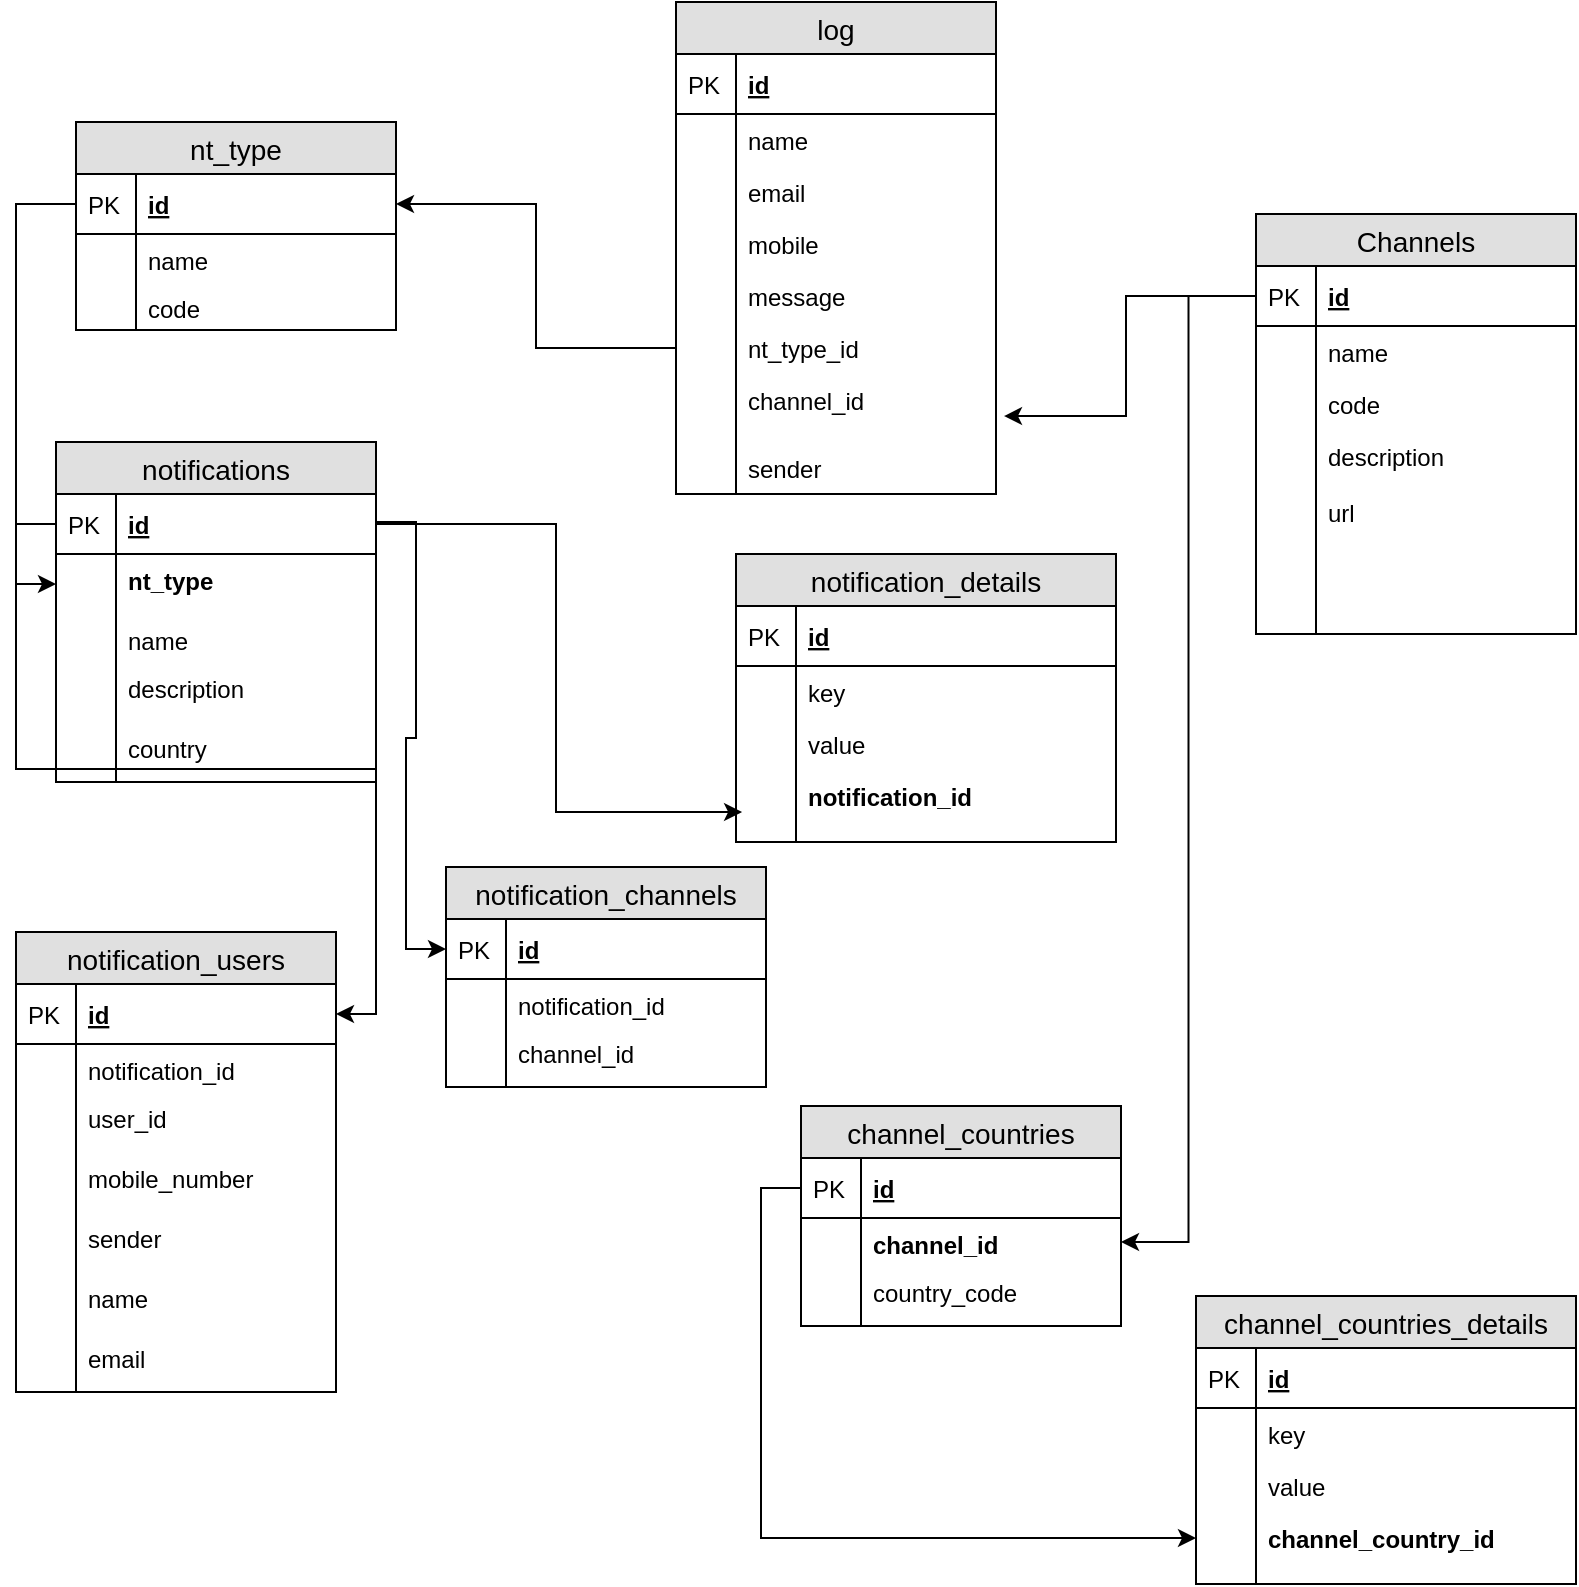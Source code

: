 <mxfile version="10.9.8" type="github"><diagram id="7T4Xld0XOGY6O5Xjj6pN" name="Page-1"><mxGraphModel dx="1689" dy="1051" grid="1" gridSize="10" guides="1" tooltips="1" connect="1" arrows="1" fold="1" page="1" pageScale="1" pageWidth="827" pageHeight="1169" math="0" shadow="0"><root><mxCell id="0"/><mxCell id="1" parent="0"/><mxCell id="tOLiHQ0bK8J-A82lyYsf-1" value="Channels" style="swimlane;fontStyle=0;childLayout=stackLayout;horizontal=1;startSize=26;fillColor=#e0e0e0;horizontalStack=0;resizeParent=1;resizeParentMax=0;resizeLast=0;collapsible=1;marginBottom=0;swimlaneFillColor=#ffffff;align=center;fontSize=14;" parent="1" vertex="1"><mxGeometry x="640" y="126" width="160" height="210" as="geometry"/></mxCell><mxCell id="tOLiHQ0bK8J-A82lyYsf-2" value="id" style="shape=partialRectangle;top=0;left=0;right=0;bottom=1;align=left;verticalAlign=middle;fillColor=none;spacingLeft=34;spacingRight=4;overflow=hidden;rotatable=0;points=[[0,0.5],[1,0.5]];portConstraint=eastwest;dropTarget=0;fontStyle=5;fontSize=12;" parent="tOLiHQ0bK8J-A82lyYsf-1" vertex="1"><mxGeometry y="26" width="160" height="30" as="geometry"/></mxCell><mxCell id="tOLiHQ0bK8J-A82lyYsf-3" value="PK" style="shape=partialRectangle;top=0;left=0;bottom=0;fillColor=none;align=left;verticalAlign=middle;spacingLeft=4;spacingRight=4;overflow=hidden;rotatable=0;points=[];portConstraint=eastwest;part=1;fontSize=12;" parent="tOLiHQ0bK8J-A82lyYsf-2" vertex="1" connectable="0"><mxGeometry width="30" height="30" as="geometry"/></mxCell><mxCell id="tOLiHQ0bK8J-A82lyYsf-4" value="name" style="shape=partialRectangle;top=0;left=0;right=0;bottom=0;align=left;verticalAlign=top;fillColor=none;spacingLeft=34;spacingRight=4;overflow=hidden;rotatable=0;points=[[0,0.5],[1,0.5]];portConstraint=eastwest;dropTarget=0;fontSize=12;" parent="tOLiHQ0bK8J-A82lyYsf-1" vertex="1"><mxGeometry y="56" width="160" height="26" as="geometry"/></mxCell><mxCell id="tOLiHQ0bK8J-A82lyYsf-5" value="" style="shape=partialRectangle;top=0;left=0;bottom=0;fillColor=none;align=left;verticalAlign=top;spacingLeft=4;spacingRight=4;overflow=hidden;rotatable=0;points=[];portConstraint=eastwest;part=1;fontSize=12;" parent="tOLiHQ0bK8J-A82lyYsf-4" vertex="1" connectable="0"><mxGeometry width="30" height="26" as="geometry"/></mxCell><mxCell id="tOLiHQ0bK8J-A82lyYsf-6" value="code" style="shape=partialRectangle;top=0;left=0;right=0;bottom=0;align=left;verticalAlign=top;fillColor=none;spacingLeft=34;spacingRight=4;overflow=hidden;rotatable=0;points=[[0,0.5],[1,0.5]];portConstraint=eastwest;dropTarget=0;fontSize=12;" parent="tOLiHQ0bK8J-A82lyYsf-1" vertex="1"><mxGeometry y="82" width="160" height="26" as="geometry"/></mxCell><mxCell id="tOLiHQ0bK8J-A82lyYsf-7" value="" style="shape=partialRectangle;top=0;left=0;bottom=0;fillColor=none;align=left;verticalAlign=top;spacingLeft=4;spacingRight=4;overflow=hidden;rotatable=0;points=[];portConstraint=eastwest;part=1;fontSize=12;" parent="tOLiHQ0bK8J-A82lyYsf-6" vertex="1" connectable="0"><mxGeometry width="30" height="26" as="geometry"/></mxCell><mxCell id="tOLiHQ0bK8J-A82lyYsf-8" value="description&#10;&#10;url" style="shape=partialRectangle;top=0;left=0;right=0;bottom=0;align=left;verticalAlign=top;fillColor=none;spacingLeft=34;spacingRight=4;overflow=hidden;rotatable=0;points=[[0,0.5],[1,0.5]];portConstraint=eastwest;dropTarget=0;fontSize=12;" parent="tOLiHQ0bK8J-A82lyYsf-1" vertex="1"><mxGeometry y="108" width="160" height="82" as="geometry"/></mxCell><mxCell id="tOLiHQ0bK8J-A82lyYsf-9" value="" style="shape=partialRectangle;top=0;left=0;bottom=0;fillColor=none;align=left;verticalAlign=top;spacingLeft=4;spacingRight=4;overflow=hidden;rotatable=0;points=[];portConstraint=eastwest;part=1;fontSize=12;" parent="tOLiHQ0bK8J-A82lyYsf-8" vertex="1" connectable="0"><mxGeometry width="30" height="82" as="geometry"/></mxCell><mxCell id="tOLiHQ0bK8J-A82lyYsf-10" value="" style="shape=partialRectangle;top=0;left=0;right=0;bottom=0;align=left;verticalAlign=top;fillColor=none;spacingLeft=34;spacingRight=4;overflow=hidden;rotatable=0;points=[[0,0.5],[1,0.5]];portConstraint=eastwest;dropTarget=0;fontSize=12;" parent="tOLiHQ0bK8J-A82lyYsf-1" vertex="1"><mxGeometry y="190" width="160" height="20" as="geometry"/></mxCell><mxCell id="tOLiHQ0bK8J-A82lyYsf-11" value="" style="shape=partialRectangle;top=0;left=0;bottom=0;fillColor=none;align=left;verticalAlign=top;spacingLeft=4;spacingRight=4;overflow=hidden;rotatable=0;points=[];portConstraint=eastwest;part=1;fontSize=12;" parent="tOLiHQ0bK8J-A82lyYsf-10" vertex="1" connectable="0"><mxGeometry width="30" height="20" as="geometry"/></mxCell><mxCell id="tOLiHQ0bK8J-A82lyYsf-13" value="nt_type" style="swimlane;fontStyle=0;childLayout=stackLayout;horizontal=1;startSize=26;fillColor=#e0e0e0;horizontalStack=0;resizeParent=1;resizeParentMax=0;resizeLast=0;collapsible=1;marginBottom=0;swimlaneFillColor=#ffffff;align=center;fontSize=14;" parent="1" vertex="1"><mxGeometry x="50" y="80" width="160" height="104" as="geometry"/></mxCell><mxCell id="tOLiHQ0bK8J-A82lyYsf-14" value="id" style="shape=partialRectangle;top=0;left=0;right=0;bottom=1;align=left;verticalAlign=middle;fillColor=none;spacingLeft=34;spacingRight=4;overflow=hidden;rotatable=0;points=[[0,0.5],[1,0.5]];portConstraint=eastwest;dropTarget=0;fontStyle=5;fontSize=12;" parent="tOLiHQ0bK8J-A82lyYsf-13" vertex="1"><mxGeometry y="26" width="160" height="30" as="geometry"/></mxCell><mxCell id="tOLiHQ0bK8J-A82lyYsf-15" value="PK" style="shape=partialRectangle;top=0;left=0;bottom=0;fillColor=none;align=left;verticalAlign=middle;spacingLeft=4;spacingRight=4;overflow=hidden;rotatable=0;points=[];portConstraint=eastwest;part=1;fontSize=12;" parent="tOLiHQ0bK8J-A82lyYsf-14" vertex="1" connectable="0"><mxGeometry width="30" height="30" as="geometry"/></mxCell><mxCell id="tOLiHQ0bK8J-A82lyYsf-16" value="name&#10;" style="shape=partialRectangle;top=0;left=0;right=0;bottom=0;align=left;verticalAlign=top;fillColor=none;spacingLeft=34;spacingRight=4;overflow=hidden;rotatable=0;points=[[0,0.5],[1,0.5]];portConstraint=eastwest;dropTarget=0;fontSize=12;" parent="tOLiHQ0bK8J-A82lyYsf-13" vertex="1"><mxGeometry y="56" width="160" height="24" as="geometry"/></mxCell><mxCell id="tOLiHQ0bK8J-A82lyYsf-17" value="" style="shape=partialRectangle;top=0;left=0;bottom=0;fillColor=none;align=left;verticalAlign=top;spacingLeft=4;spacingRight=4;overflow=hidden;rotatable=0;points=[];portConstraint=eastwest;part=1;fontSize=12;" parent="tOLiHQ0bK8J-A82lyYsf-16" vertex="1" connectable="0"><mxGeometry width="30" height="24.0" as="geometry"/></mxCell><mxCell id="7uvXXSkOhmpY-jq8_ZlJ-15" value="code" style="shape=partialRectangle;top=0;left=0;right=0;bottom=0;align=left;verticalAlign=top;fillColor=none;spacingLeft=34;spacingRight=4;overflow=hidden;rotatable=0;points=[[0,0.5],[1,0.5]];portConstraint=eastwest;dropTarget=0;fontSize=12;" parent="tOLiHQ0bK8J-A82lyYsf-13" vertex="1"><mxGeometry y="80" width="160" height="24" as="geometry"/></mxCell><mxCell id="7uvXXSkOhmpY-jq8_ZlJ-16" value="" style="shape=partialRectangle;top=0;left=0;bottom=0;fillColor=none;align=left;verticalAlign=top;spacingLeft=4;spacingRight=4;overflow=hidden;rotatable=0;points=[];portConstraint=eastwest;part=1;fontSize=12;" parent="7uvXXSkOhmpY-jq8_ZlJ-15" vertex="1" connectable="0"><mxGeometry width="30" height="24.0" as="geometry"/></mxCell><mxCell id="tOLiHQ0bK8J-A82lyYsf-24" value="log" style="swimlane;fontStyle=0;childLayout=stackLayout;horizontal=1;startSize=26;fillColor=#e0e0e0;horizontalStack=0;resizeParent=1;resizeParentMax=0;resizeLast=0;collapsible=1;marginBottom=0;swimlaneFillColor=#ffffff;align=center;fontSize=14;" parent="1" vertex="1"><mxGeometry x="350" y="20" width="160" height="246" as="geometry"/></mxCell><mxCell id="tOLiHQ0bK8J-A82lyYsf-25" value="id" style="shape=partialRectangle;top=0;left=0;right=0;bottom=1;align=left;verticalAlign=middle;fillColor=none;spacingLeft=34;spacingRight=4;overflow=hidden;rotatable=0;points=[[0,0.5],[1,0.5]];portConstraint=eastwest;dropTarget=0;fontStyle=5;fontSize=12;" parent="tOLiHQ0bK8J-A82lyYsf-24" vertex="1"><mxGeometry y="26" width="160" height="30" as="geometry"/></mxCell><mxCell id="tOLiHQ0bK8J-A82lyYsf-26" value="PK" style="shape=partialRectangle;top=0;left=0;bottom=0;fillColor=none;align=left;verticalAlign=middle;spacingLeft=4;spacingRight=4;overflow=hidden;rotatable=0;points=[];portConstraint=eastwest;part=1;fontSize=12;" parent="tOLiHQ0bK8J-A82lyYsf-25" vertex="1" connectable="0"><mxGeometry width="30" height="30" as="geometry"/></mxCell><mxCell id="tOLiHQ0bK8J-A82lyYsf-27" value="name" style="shape=partialRectangle;top=0;left=0;right=0;bottom=0;align=left;verticalAlign=top;fillColor=none;spacingLeft=34;spacingRight=4;overflow=hidden;rotatable=0;points=[[0,0.5],[1,0.5]];portConstraint=eastwest;dropTarget=0;fontSize=12;" parent="tOLiHQ0bK8J-A82lyYsf-24" vertex="1"><mxGeometry y="56" width="160" height="26" as="geometry"/></mxCell><mxCell id="tOLiHQ0bK8J-A82lyYsf-28" value="" style="shape=partialRectangle;top=0;left=0;bottom=0;fillColor=none;align=left;verticalAlign=top;spacingLeft=4;spacingRight=4;overflow=hidden;rotatable=0;points=[];portConstraint=eastwest;part=1;fontSize=12;" parent="tOLiHQ0bK8J-A82lyYsf-27" vertex="1" connectable="0"><mxGeometry width="30" height="26" as="geometry"/></mxCell><mxCell id="tOLiHQ0bK8J-A82lyYsf-29" value="email" style="shape=partialRectangle;top=0;left=0;right=0;bottom=0;align=left;verticalAlign=top;fillColor=none;spacingLeft=34;spacingRight=4;overflow=hidden;rotatable=0;points=[[0,0.5],[1,0.5]];portConstraint=eastwest;dropTarget=0;fontSize=12;" parent="tOLiHQ0bK8J-A82lyYsf-24" vertex="1"><mxGeometry y="82" width="160" height="26" as="geometry"/></mxCell><mxCell id="tOLiHQ0bK8J-A82lyYsf-30" value="" style="shape=partialRectangle;top=0;left=0;bottom=0;fillColor=none;align=left;verticalAlign=top;spacingLeft=4;spacingRight=4;overflow=hidden;rotatable=0;points=[];portConstraint=eastwest;part=1;fontSize=12;" parent="tOLiHQ0bK8J-A82lyYsf-29" vertex="1" connectable="0"><mxGeometry width="30" height="26" as="geometry"/></mxCell><mxCell id="tOLiHQ0bK8J-A82lyYsf-31" value="mobile" style="shape=partialRectangle;top=0;left=0;right=0;bottom=0;align=left;verticalAlign=top;fillColor=none;spacingLeft=34;spacingRight=4;overflow=hidden;rotatable=0;points=[[0,0.5],[1,0.5]];portConstraint=eastwest;dropTarget=0;fontSize=12;" parent="tOLiHQ0bK8J-A82lyYsf-24" vertex="1"><mxGeometry y="108" width="160" height="26" as="geometry"/></mxCell><mxCell id="tOLiHQ0bK8J-A82lyYsf-32" value="" style="shape=partialRectangle;top=0;left=0;bottom=0;fillColor=none;align=left;verticalAlign=top;spacingLeft=4;spacingRight=4;overflow=hidden;rotatable=0;points=[];portConstraint=eastwest;part=1;fontSize=12;" parent="tOLiHQ0bK8J-A82lyYsf-31" vertex="1" connectable="0"><mxGeometry width="30" height="26" as="geometry"/></mxCell><mxCell id="tOLiHQ0bK8J-A82lyYsf-35" value="message" style="shape=partialRectangle;top=0;left=0;right=0;bottom=0;align=left;verticalAlign=top;fillColor=none;spacingLeft=34;spacingRight=4;overflow=hidden;rotatable=0;points=[[0,0.5],[1,0.5]];portConstraint=eastwest;dropTarget=0;fontSize=12;" parent="tOLiHQ0bK8J-A82lyYsf-24" vertex="1"><mxGeometry y="134" width="160" height="26" as="geometry"/></mxCell><mxCell id="tOLiHQ0bK8J-A82lyYsf-36" value="" style="shape=partialRectangle;top=0;left=0;bottom=0;fillColor=none;align=left;verticalAlign=top;spacingLeft=4;spacingRight=4;overflow=hidden;rotatable=0;points=[];portConstraint=eastwest;part=1;fontSize=12;" parent="tOLiHQ0bK8J-A82lyYsf-35" vertex="1" connectable="0"><mxGeometry width="30" height="26" as="geometry"/></mxCell><mxCell id="tOLiHQ0bK8J-A82lyYsf-37" value="nt_type_id&#10;" style="shape=partialRectangle;top=0;left=0;right=0;bottom=0;align=left;verticalAlign=top;fillColor=none;spacingLeft=34;spacingRight=4;overflow=hidden;rotatable=0;points=[[0,0.5],[1,0.5]];portConstraint=eastwest;dropTarget=0;fontSize=12;" parent="tOLiHQ0bK8J-A82lyYsf-24" vertex="1"><mxGeometry y="160" width="160" height="26" as="geometry"/></mxCell><mxCell id="tOLiHQ0bK8J-A82lyYsf-38" value="" style="shape=partialRectangle;top=0;left=0;bottom=0;fillColor=none;align=left;verticalAlign=top;spacingLeft=4;spacingRight=4;overflow=hidden;rotatable=0;points=[];portConstraint=eastwest;part=1;fontSize=12;" parent="tOLiHQ0bK8J-A82lyYsf-37" vertex="1" connectable="0"><mxGeometry width="30" height="26" as="geometry"/></mxCell><mxCell id="jGhcqDWUkX1S1kX-szO6-1" value="channel_id&#10;" style="shape=partialRectangle;top=0;left=0;right=0;bottom=0;align=left;verticalAlign=top;fillColor=none;spacingLeft=34;spacingRight=4;overflow=hidden;rotatable=0;points=[[0,0.5],[1,0.5]];portConstraint=eastwest;dropTarget=0;fontSize=12;" parent="tOLiHQ0bK8J-A82lyYsf-24" vertex="1"><mxGeometry y="186" width="160" height="26" as="geometry"/></mxCell><mxCell id="jGhcqDWUkX1S1kX-szO6-2" value="" style="shape=partialRectangle;top=0;left=0;bottom=0;fillColor=none;align=left;verticalAlign=top;spacingLeft=4;spacingRight=4;overflow=hidden;rotatable=0;points=[];portConstraint=eastwest;part=1;fontSize=12;" parent="jGhcqDWUkX1S1kX-szO6-1" vertex="1" connectable="0"><mxGeometry width="30" height="26" as="geometry"/></mxCell><mxCell id="tOLiHQ0bK8J-A82lyYsf-33" value="" style="shape=partialRectangle;top=0;left=0;right=0;bottom=0;align=left;verticalAlign=top;fillColor=none;spacingLeft=34;spacingRight=4;overflow=hidden;rotatable=0;points=[[0,0.5],[1,0.5]];portConstraint=eastwest;dropTarget=0;fontSize=12;" parent="tOLiHQ0bK8J-A82lyYsf-24" vertex="1"><mxGeometry y="212" width="160" height="8" as="geometry"/></mxCell><mxCell id="tOLiHQ0bK8J-A82lyYsf-34" value="" style="shape=partialRectangle;top=0;left=0;bottom=0;fillColor=none;align=left;verticalAlign=top;spacingLeft=4;spacingRight=4;overflow=hidden;rotatable=0;points=[];portConstraint=eastwest;part=1;fontSize=12;" parent="tOLiHQ0bK8J-A82lyYsf-33" vertex="1" connectable="0"><mxGeometry width="30" height="8" as="geometry"/></mxCell><mxCell id="7uvXXSkOhmpY-jq8_ZlJ-13" value="sender" style="shape=partialRectangle;top=0;left=0;right=0;bottom=0;align=left;verticalAlign=top;fillColor=none;spacingLeft=34;spacingRight=4;overflow=hidden;rotatable=0;points=[[0,0.5],[1,0.5]];portConstraint=eastwest;dropTarget=0;fontSize=12;" parent="tOLiHQ0bK8J-A82lyYsf-24" vertex="1"><mxGeometry y="220" width="160" height="26" as="geometry"/></mxCell><mxCell id="7uvXXSkOhmpY-jq8_ZlJ-14" value="" style="shape=partialRectangle;top=0;left=0;bottom=0;fillColor=none;align=left;verticalAlign=top;spacingLeft=4;spacingRight=4;overflow=hidden;rotatable=0;points=[];portConstraint=eastwest;part=1;fontSize=12;" parent="7uvXXSkOhmpY-jq8_ZlJ-13" vertex="1" connectable="0"><mxGeometry width="30" height="26" as="geometry"/></mxCell><mxCell id="jGhcqDWUkX1S1kX-szO6-3" value="notifications" style="swimlane;fontStyle=0;childLayout=stackLayout;horizontal=1;startSize=26;fillColor=#e0e0e0;horizontalStack=0;resizeParent=1;resizeParentMax=0;resizeLast=0;collapsible=1;marginBottom=0;swimlaneFillColor=#ffffff;align=center;fontSize=14;" parent="1" vertex="1"><mxGeometry x="40" y="240" width="160" height="170" as="geometry"/></mxCell><mxCell id="jGhcqDWUkX1S1kX-szO6-4" value="id" style="shape=partialRectangle;top=0;left=0;right=0;bottom=1;align=left;verticalAlign=middle;fillColor=none;spacingLeft=34;spacingRight=4;overflow=hidden;rotatable=0;points=[[0,0.5],[1,0.5]];portConstraint=eastwest;dropTarget=0;fontStyle=5;fontSize=12;" parent="jGhcqDWUkX1S1kX-szO6-3" vertex="1"><mxGeometry y="26" width="160" height="30" as="geometry"/></mxCell><mxCell id="jGhcqDWUkX1S1kX-szO6-5" value="PK" style="shape=partialRectangle;top=0;left=0;bottom=0;fillColor=none;align=left;verticalAlign=middle;spacingLeft=4;spacingRight=4;overflow=hidden;rotatable=0;points=[];portConstraint=eastwest;part=1;fontSize=12;" parent="jGhcqDWUkX1S1kX-szO6-4" vertex="1" connectable="0"><mxGeometry width="30" height="30" as="geometry"/></mxCell><mxCell id="jGhcqDWUkX1S1kX-szO6-39" value="nt_type&#10;" style="shape=partialRectangle;top=0;left=0;right=0;bottom=0;align=left;verticalAlign=top;fillColor=none;spacingLeft=34;spacingRight=4;overflow=hidden;rotatable=0;points=[[0,0.5],[1,0.5]];portConstraint=eastwest;dropTarget=0;fontSize=12;fontStyle=1" parent="jGhcqDWUkX1S1kX-szO6-3" vertex="1"><mxGeometry y="56" width="160" height="30" as="geometry"/></mxCell><mxCell id="jGhcqDWUkX1S1kX-szO6-40" value="" style="shape=partialRectangle;top=0;left=0;bottom=0;fillColor=none;align=left;verticalAlign=top;spacingLeft=4;spacingRight=4;overflow=hidden;rotatable=0;points=[];portConstraint=eastwest;part=1;fontSize=12;" parent="jGhcqDWUkX1S1kX-szO6-39" vertex="1" connectable="0"><mxGeometry width="30" height="30.0" as="geometry"/></mxCell><mxCell id="jGhcqDWUkX1S1kX-szO6-6" value="name&#10;" style="shape=partialRectangle;top=0;left=0;right=0;bottom=0;align=left;verticalAlign=top;fillColor=none;spacingLeft=34;spacingRight=4;overflow=hidden;rotatable=0;points=[[0,0.5],[1,0.5]];portConstraint=eastwest;dropTarget=0;fontSize=12;" parent="jGhcqDWUkX1S1kX-szO6-3" vertex="1"><mxGeometry y="86" width="160" height="24" as="geometry"/></mxCell><mxCell id="jGhcqDWUkX1S1kX-szO6-7" value="" style="shape=partialRectangle;top=0;left=0;bottom=0;fillColor=none;align=left;verticalAlign=top;spacingLeft=4;spacingRight=4;overflow=hidden;rotatable=0;points=[];portConstraint=eastwest;part=1;fontSize=12;" parent="jGhcqDWUkX1S1kX-szO6-6" vertex="1" connectable="0"><mxGeometry width="30" height="24.0" as="geometry"/></mxCell><mxCell id="jGhcqDWUkX1S1kX-szO6-37" value="description&#10;" style="shape=partialRectangle;top=0;left=0;right=0;bottom=0;align=left;verticalAlign=top;fillColor=none;spacingLeft=34;spacingRight=4;overflow=hidden;rotatable=0;points=[[0,0.5],[1,0.5]];portConstraint=eastwest;dropTarget=0;fontSize=12;" parent="jGhcqDWUkX1S1kX-szO6-3" vertex="1"><mxGeometry y="110" width="160" height="20" as="geometry"/></mxCell><mxCell id="jGhcqDWUkX1S1kX-szO6-38" value="" style="shape=partialRectangle;top=0;left=0;bottom=0;fillColor=none;align=left;verticalAlign=top;spacingLeft=4;spacingRight=4;overflow=hidden;rotatable=0;points=[];portConstraint=eastwest;part=1;fontSize=12;" parent="jGhcqDWUkX1S1kX-szO6-37" vertex="1" connectable="0"><mxGeometry width="30" height="20.0" as="geometry"/></mxCell><mxCell id="jGhcqDWUkX1S1kX-szO6-8" value="" style="shape=partialRectangle;top=0;left=0;right=0;bottom=0;align=left;verticalAlign=top;fillColor=none;spacingLeft=34;spacingRight=4;overflow=hidden;rotatable=0;points=[[0,0.5],[1,0.5]];portConstraint=eastwest;dropTarget=0;fontSize=12;" parent="jGhcqDWUkX1S1kX-szO6-3" vertex="1"><mxGeometry y="130" width="160" height="10" as="geometry"/></mxCell><mxCell id="jGhcqDWUkX1S1kX-szO6-9" value="" style="shape=partialRectangle;top=0;left=0;bottom=0;fillColor=none;align=left;verticalAlign=top;spacingLeft=4;spacingRight=4;overflow=hidden;rotatable=0;points=[];portConstraint=eastwest;part=1;fontSize=12;" parent="jGhcqDWUkX1S1kX-szO6-8" vertex="1" connectable="0"><mxGeometry width="30" height="10" as="geometry"/></mxCell><mxCell id="skYxw1kbZI4P7BH3gx53-28" value="country" style="shape=partialRectangle;top=0;left=0;right=0;bottom=0;align=left;verticalAlign=top;fillColor=none;spacingLeft=34;spacingRight=4;overflow=hidden;rotatable=0;points=[[0,0.5],[1,0.5]];portConstraint=eastwest;dropTarget=0;fontSize=12;" vertex="1" parent="jGhcqDWUkX1S1kX-szO6-3"><mxGeometry y="140" width="160" height="30" as="geometry"/></mxCell><mxCell id="skYxw1kbZI4P7BH3gx53-29" value="" style="shape=partialRectangle;top=0;left=0;bottom=0;fillColor=none;align=left;verticalAlign=top;spacingLeft=4;spacingRight=4;overflow=hidden;rotatable=0;points=[];portConstraint=eastwest;part=1;fontSize=12;" vertex="1" connectable="0" parent="skYxw1kbZI4P7BH3gx53-28"><mxGeometry width="30" height="30.0" as="geometry"/></mxCell><mxCell id="jGhcqDWUkX1S1kX-szO6-10" value="channel_countries" style="swimlane;fontStyle=0;childLayout=stackLayout;horizontal=1;startSize=26;fillColor=#e0e0e0;horizontalStack=0;resizeParent=1;resizeParentMax=0;resizeLast=0;collapsible=1;marginBottom=0;swimlaneFillColor=#ffffff;align=center;fontSize=14;" parent="1" vertex="1"><mxGeometry x="412.5" y="572" width="160" height="110" as="geometry"/></mxCell><mxCell id="jGhcqDWUkX1S1kX-szO6-11" value="id" style="shape=partialRectangle;top=0;left=0;right=0;bottom=1;align=left;verticalAlign=middle;fillColor=none;spacingLeft=34;spacingRight=4;overflow=hidden;rotatable=0;points=[[0,0.5],[1,0.5]];portConstraint=eastwest;dropTarget=0;fontStyle=5;fontSize=12;" parent="jGhcqDWUkX1S1kX-szO6-10" vertex="1"><mxGeometry y="26" width="160" height="30" as="geometry"/></mxCell><mxCell id="jGhcqDWUkX1S1kX-szO6-12" value="PK" style="shape=partialRectangle;top=0;left=0;bottom=0;fillColor=none;align=left;verticalAlign=middle;spacingLeft=4;spacingRight=4;overflow=hidden;rotatable=0;points=[];portConstraint=eastwest;part=1;fontSize=12;" parent="jGhcqDWUkX1S1kX-szO6-11" vertex="1" connectable="0"><mxGeometry width="30" height="30" as="geometry"/></mxCell><mxCell id="jGhcqDWUkX1S1kX-szO6-13" value="channel_id&#10;" style="shape=partialRectangle;top=0;left=0;right=0;bottom=0;align=left;verticalAlign=top;fillColor=none;spacingLeft=34;spacingRight=4;overflow=hidden;rotatable=0;points=[[0,0.5],[1,0.5]];portConstraint=eastwest;dropTarget=0;fontSize=12;fontStyle=1" parent="jGhcqDWUkX1S1kX-szO6-10" vertex="1"><mxGeometry y="56" width="160" height="24" as="geometry"/></mxCell><mxCell id="jGhcqDWUkX1S1kX-szO6-14" value="" style="shape=partialRectangle;top=0;left=0;bottom=0;fillColor=none;align=left;verticalAlign=top;spacingLeft=4;spacingRight=4;overflow=hidden;rotatable=0;points=[];portConstraint=eastwest;part=1;fontSize=12;" parent="jGhcqDWUkX1S1kX-szO6-13" vertex="1" connectable="0"><mxGeometry width="30" height="24.0" as="geometry"/></mxCell><mxCell id="jGhcqDWUkX1S1kX-szO6-15" value="country_code" style="shape=partialRectangle;top=0;left=0;right=0;bottom=0;align=left;verticalAlign=top;fillColor=none;spacingLeft=34;spacingRight=4;overflow=hidden;rotatable=0;points=[[0,0.5],[1,0.5]];portConstraint=eastwest;dropTarget=0;fontSize=12;" parent="jGhcqDWUkX1S1kX-szO6-10" vertex="1"><mxGeometry y="80" width="160" height="30" as="geometry"/></mxCell><mxCell id="jGhcqDWUkX1S1kX-szO6-16" value="" style="shape=partialRectangle;top=0;left=0;bottom=0;fillColor=none;align=left;verticalAlign=top;spacingLeft=4;spacingRight=4;overflow=hidden;rotatable=0;points=[];portConstraint=eastwest;part=1;fontSize=12;" parent="jGhcqDWUkX1S1kX-szO6-15" vertex="1" connectable="0"><mxGeometry width="30" height="30.0" as="geometry"/></mxCell><mxCell id="jGhcqDWUkX1S1kX-szO6-24" value="notification_users" style="swimlane;fontStyle=0;childLayout=stackLayout;horizontal=1;startSize=26;fillColor=#e0e0e0;horizontalStack=0;resizeParent=1;resizeParentMax=0;resizeLast=0;collapsible=1;marginBottom=0;swimlaneFillColor=#ffffff;align=center;fontSize=14;" parent="1" vertex="1"><mxGeometry x="20" y="485" width="160" height="230" as="geometry"/></mxCell><mxCell id="jGhcqDWUkX1S1kX-szO6-25" value="id" style="shape=partialRectangle;top=0;left=0;right=0;bottom=1;align=left;verticalAlign=middle;fillColor=none;spacingLeft=34;spacingRight=4;overflow=hidden;rotatable=0;points=[[0,0.5],[1,0.5]];portConstraint=eastwest;dropTarget=0;fontStyle=5;fontSize=12;" parent="jGhcqDWUkX1S1kX-szO6-24" vertex="1"><mxGeometry y="26" width="160" height="30" as="geometry"/></mxCell><mxCell id="jGhcqDWUkX1S1kX-szO6-26" value="PK" style="shape=partialRectangle;top=0;left=0;bottom=0;fillColor=none;align=left;verticalAlign=middle;spacingLeft=4;spacingRight=4;overflow=hidden;rotatable=0;points=[];portConstraint=eastwest;part=1;fontSize=12;" parent="jGhcqDWUkX1S1kX-szO6-25" vertex="1" connectable="0"><mxGeometry width="30" height="30" as="geometry"/></mxCell><mxCell id="jGhcqDWUkX1S1kX-szO6-27" value="notification_id&#10;" style="shape=partialRectangle;top=0;left=0;right=0;bottom=0;align=left;verticalAlign=top;fillColor=none;spacingLeft=34;spacingRight=4;overflow=hidden;rotatable=0;points=[[0,0.5],[1,0.5]];portConstraint=eastwest;dropTarget=0;fontSize=12;" parent="jGhcqDWUkX1S1kX-szO6-24" vertex="1"><mxGeometry y="56" width="160" height="24" as="geometry"/></mxCell><mxCell id="jGhcqDWUkX1S1kX-szO6-28" value="" style="shape=partialRectangle;top=0;left=0;bottom=0;fillColor=none;align=left;verticalAlign=top;spacingLeft=4;spacingRight=4;overflow=hidden;rotatable=0;points=[];portConstraint=eastwest;part=1;fontSize=12;" parent="jGhcqDWUkX1S1kX-szO6-27" vertex="1" connectable="0"><mxGeometry width="30" height="24.0" as="geometry"/></mxCell><mxCell id="jGhcqDWUkX1S1kX-szO6-29" value="user_id" style="shape=partialRectangle;top=0;left=0;right=0;bottom=0;align=left;verticalAlign=top;fillColor=none;spacingLeft=34;spacingRight=4;overflow=hidden;rotatable=0;points=[[0,0.5],[1,0.5]];portConstraint=eastwest;dropTarget=0;fontSize=12;" parent="jGhcqDWUkX1S1kX-szO6-24" vertex="1"><mxGeometry y="80" width="160" height="30" as="geometry"/></mxCell><mxCell id="jGhcqDWUkX1S1kX-szO6-30" value="" style="shape=partialRectangle;top=0;left=0;bottom=0;fillColor=none;align=left;verticalAlign=top;spacingLeft=4;spacingRight=4;overflow=hidden;rotatable=0;points=[];portConstraint=eastwest;part=1;fontSize=12;" parent="jGhcqDWUkX1S1kX-szO6-29" vertex="1" connectable="0"><mxGeometry width="30" height="30.0" as="geometry"/></mxCell><mxCell id="7uvXXSkOhmpY-jq8_ZlJ-1" value="mobile_number" style="shape=partialRectangle;top=0;left=0;right=0;bottom=0;align=left;verticalAlign=top;fillColor=none;spacingLeft=34;spacingRight=4;overflow=hidden;rotatable=0;points=[[0,0.5],[1,0.5]];portConstraint=eastwest;dropTarget=0;fontSize=12;" parent="jGhcqDWUkX1S1kX-szO6-24" vertex="1"><mxGeometry y="110" width="160" height="30" as="geometry"/></mxCell><mxCell id="7uvXXSkOhmpY-jq8_ZlJ-2" value="" style="shape=partialRectangle;top=0;left=0;bottom=0;fillColor=none;align=left;verticalAlign=top;spacingLeft=4;spacingRight=4;overflow=hidden;rotatable=0;points=[];portConstraint=eastwest;part=1;fontSize=12;" parent="7uvXXSkOhmpY-jq8_ZlJ-1" vertex="1" connectable="0"><mxGeometry width="30" height="30.0" as="geometry"/></mxCell><mxCell id="7uvXXSkOhmpY-jq8_ZlJ-3" value="sender" style="shape=partialRectangle;top=0;left=0;right=0;bottom=0;align=left;verticalAlign=top;fillColor=none;spacingLeft=34;spacingRight=4;overflow=hidden;rotatable=0;points=[[0,0.5],[1,0.5]];portConstraint=eastwest;dropTarget=0;fontSize=12;" parent="jGhcqDWUkX1S1kX-szO6-24" vertex="1"><mxGeometry y="140" width="160" height="30" as="geometry"/></mxCell><mxCell id="7uvXXSkOhmpY-jq8_ZlJ-4" value="" style="shape=partialRectangle;top=0;left=0;bottom=0;fillColor=none;align=left;verticalAlign=top;spacingLeft=4;spacingRight=4;overflow=hidden;rotatable=0;points=[];portConstraint=eastwest;part=1;fontSize=12;" parent="7uvXXSkOhmpY-jq8_ZlJ-3" vertex="1" connectable="0"><mxGeometry width="30" height="30.0" as="geometry"/></mxCell><mxCell id="7uvXXSkOhmpY-jq8_ZlJ-5" value="name" style="shape=partialRectangle;top=0;left=0;right=0;bottom=0;align=left;verticalAlign=top;fillColor=none;spacingLeft=34;spacingRight=4;overflow=hidden;rotatable=0;points=[[0,0.5],[1,0.5]];portConstraint=eastwest;dropTarget=0;fontSize=12;" parent="jGhcqDWUkX1S1kX-szO6-24" vertex="1"><mxGeometry y="170" width="160" height="30" as="geometry"/></mxCell><mxCell id="7uvXXSkOhmpY-jq8_ZlJ-6" value="" style="shape=partialRectangle;top=0;left=0;bottom=0;fillColor=none;align=left;verticalAlign=top;spacingLeft=4;spacingRight=4;overflow=hidden;rotatable=0;points=[];portConstraint=eastwest;part=1;fontSize=12;" parent="7uvXXSkOhmpY-jq8_ZlJ-5" vertex="1" connectable="0"><mxGeometry width="30" height="30.0" as="geometry"/></mxCell><mxCell id="7uvXXSkOhmpY-jq8_ZlJ-7" value="email" style="shape=partialRectangle;top=0;left=0;right=0;bottom=0;align=left;verticalAlign=top;fillColor=none;spacingLeft=34;spacingRight=4;overflow=hidden;rotatable=0;points=[[0,0.5],[1,0.5]];portConstraint=eastwest;dropTarget=0;fontSize=12;" parent="jGhcqDWUkX1S1kX-szO6-24" vertex="1"><mxGeometry y="200" width="160" height="30" as="geometry"/></mxCell><mxCell id="7uvXXSkOhmpY-jq8_ZlJ-8" value="" style="shape=partialRectangle;top=0;left=0;bottom=0;fillColor=none;align=left;verticalAlign=top;spacingLeft=4;spacingRight=4;overflow=hidden;rotatable=0;points=[];portConstraint=eastwest;part=1;fontSize=12;" parent="7uvXXSkOhmpY-jq8_ZlJ-7" vertex="1" connectable="0"><mxGeometry width="30" height="30.0" as="geometry"/></mxCell><mxCell id="jGhcqDWUkX1S1kX-szO6-41" style="edgeStyle=orthogonalEdgeStyle;rounded=0;orthogonalLoop=1;jettySize=auto;html=1;exitX=0;exitY=0.5;exitDx=0;exitDy=0;entryX=0;entryY=0.5;entryDx=0;entryDy=0;" parent="1" source="tOLiHQ0bK8J-A82lyYsf-14" target="jGhcqDWUkX1S1kX-szO6-39" edge="1"><mxGeometry relative="1" as="geometry"/></mxCell><mxCell id="jGhcqDWUkX1S1kX-szO6-42" style="edgeStyle=orthogonalEdgeStyle;rounded=0;orthogonalLoop=1;jettySize=auto;html=1;entryX=1.025;entryY=0.808;entryDx=0;entryDy=0;entryPerimeter=0;" parent="1" source="tOLiHQ0bK8J-A82lyYsf-2" target="jGhcqDWUkX1S1kX-szO6-1" edge="1"><mxGeometry relative="1" as="geometry"/></mxCell><mxCell id="jGhcqDWUkX1S1kX-szO6-43" style="edgeStyle=orthogonalEdgeStyle;rounded=0;orthogonalLoop=1;jettySize=auto;html=1;exitX=0;exitY=0.5;exitDx=0;exitDy=0;" parent="1" source="tOLiHQ0bK8J-A82lyYsf-37" target="tOLiHQ0bK8J-A82lyYsf-14" edge="1"><mxGeometry relative="1" as="geometry"/></mxCell><mxCell id="jGhcqDWUkX1S1kX-szO6-44" style="edgeStyle=orthogonalEdgeStyle;rounded=0;orthogonalLoop=1;jettySize=auto;html=1;exitX=0;exitY=0.5;exitDx=0;exitDy=0;entryX=1;entryY=0.5;entryDx=0;entryDy=0;" parent="1" source="tOLiHQ0bK8J-A82lyYsf-2" target="jGhcqDWUkX1S1kX-szO6-13" edge="1"><mxGeometry relative="1" as="geometry"/></mxCell><mxCell id="jGhcqDWUkX1S1kX-szO6-47" style="edgeStyle=orthogonalEdgeStyle;rounded=0;orthogonalLoop=1;jettySize=auto;html=1;entryX=1;entryY=0.5;entryDx=0;entryDy=0;" parent="1" source="jGhcqDWUkX1S1kX-szO6-4" target="jGhcqDWUkX1S1kX-szO6-25" edge="1"><mxGeometry relative="1" as="geometry"/></mxCell><mxCell id="jGhcqDWUkX1S1kX-szO6-48" style="edgeStyle=orthogonalEdgeStyle;rounded=0;orthogonalLoop=1;jettySize=auto;html=1;exitX=1;exitY=0.5;exitDx=0;exitDy=0;entryX=0;entryY=0.5;entryDx=0;entryDy=0;" parent="1" source="jGhcqDWUkX1S1kX-szO6-4" target="jGhcqDWUkX1S1kX-szO6-18" edge="1"><mxGeometry relative="1" as="geometry"><Array as="points"><mxPoint x="220" y="280"/><mxPoint x="220" y="388"/><mxPoint x="215" y="388"/><mxPoint x="215" y="493"/></Array></mxGeometry></mxCell><mxCell id="MQYdo2U2GIIO1ga9yhtU-1" value="channel_countries_details" style="swimlane;fontStyle=0;childLayout=stackLayout;horizontal=1;startSize=26;fillColor=#e0e0e0;horizontalStack=0;resizeParent=1;resizeParentMax=0;resizeLast=0;collapsible=1;marginBottom=0;swimlaneFillColor=#ffffff;align=center;fontSize=14;" parent="1" vertex="1"><mxGeometry x="610" y="667" width="190" height="144" as="geometry"/></mxCell><mxCell id="MQYdo2U2GIIO1ga9yhtU-2" value="id" style="shape=partialRectangle;top=0;left=0;right=0;bottom=1;align=left;verticalAlign=middle;fillColor=none;spacingLeft=34;spacingRight=4;overflow=hidden;rotatable=0;points=[[0,0.5],[1,0.5]];portConstraint=eastwest;dropTarget=0;fontStyle=5;fontSize=12;" parent="MQYdo2U2GIIO1ga9yhtU-1" vertex="1"><mxGeometry y="26" width="190" height="30" as="geometry"/></mxCell><mxCell id="MQYdo2U2GIIO1ga9yhtU-3" value="PK" style="shape=partialRectangle;top=0;left=0;bottom=0;fillColor=none;align=left;verticalAlign=middle;spacingLeft=4;spacingRight=4;overflow=hidden;rotatable=0;points=[];portConstraint=eastwest;part=1;fontSize=12;" parent="MQYdo2U2GIIO1ga9yhtU-2" vertex="1" connectable="0"><mxGeometry width="30" height="30" as="geometry"/></mxCell><mxCell id="MQYdo2U2GIIO1ga9yhtU-4" value="key" style="shape=partialRectangle;top=0;left=0;right=0;bottom=0;align=left;verticalAlign=top;fillColor=none;spacingLeft=34;spacingRight=4;overflow=hidden;rotatable=0;points=[[0,0.5],[1,0.5]];portConstraint=eastwest;dropTarget=0;fontSize=12;" parent="MQYdo2U2GIIO1ga9yhtU-1" vertex="1"><mxGeometry y="56" width="190" height="26" as="geometry"/></mxCell><mxCell id="MQYdo2U2GIIO1ga9yhtU-5" value="" style="shape=partialRectangle;top=0;left=0;bottom=0;fillColor=none;align=left;verticalAlign=top;spacingLeft=4;spacingRight=4;overflow=hidden;rotatable=0;points=[];portConstraint=eastwest;part=1;fontSize=12;" parent="MQYdo2U2GIIO1ga9yhtU-4" vertex="1" connectable="0"><mxGeometry width="30" height="26" as="geometry"/></mxCell><mxCell id="MQYdo2U2GIIO1ga9yhtU-6" value="value" style="shape=partialRectangle;top=0;left=0;right=0;bottom=0;align=left;verticalAlign=top;fillColor=none;spacingLeft=34;spacingRight=4;overflow=hidden;rotatable=0;points=[[0,0.5],[1,0.5]];portConstraint=eastwest;dropTarget=0;fontSize=12;" parent="MQYdo2U2GIIO1ga9yhtU-1" vertex="1"><mxGeometry y="82" width="190" height="26" as="geometry"/></mxCell><mxCell id="MQYdo2U2GIIO1ga9yhtU-7" value="" style="shape=partialRectangle;top=0;left=0;bottom=0;fillColor=none;align=left;verticalAlign=top;spacingLeft=4;spacingRight=4;overflow=hidden;rotatable=0;points=[];portConstraint=eastwest;part=1;fontSize=12;" parent="MQYdo2U2GIIO1ga9yhtU-6" vertex="1" connectable="0"><mxGeometry width="30" height="26" as="geometry"/></mxCell><mxCell id="MQYdo2U2GIIO1ga9yhtU-8" value="channel_country_id" style="shape=partialRectangle;top=0;left=0;right=0;bottom=0;align=left;verticalAlign=top;fillColor=none;spacingLeft=34;spacingRight=4;overflow=hidden;rotatable=0;points=[[0,0.5],[1,0.5]];portConstraint=eastwest;dropTarget=0;fontSize=12;fontStyle=1" parent="MQYdo2U2GIIO1ga9yhtU-1" vertex="1"><mxGeometry y="108" width="190" height="26" as="geometry"/></mxCell><mxCell id="MQYdo2U2GIIO1ga9yhtU-9" value="" style="shape=partialRectangle;top=0;left=0;bottom=0;fillColor=none;align=left;verticalAlign=top;spacingLeft=4;spacingRight=4;overflow=hidden;rotatable=0;points=[];portConstraint=eastwest;part=1;fontSize=12;" parent="MQYdo2U2GIIO1ga9yhtU-8" vertex="1" connectable="0"><mxGeometry width="30" height="26" as="geometry"/></mxCell><mxCell id="MQYdo2U2GIIO1ga9yhtU-10" value="" style="shape=partialRectangle;top=0;left=0;right=0;bottom=0;align=left;verticalAlign=top;fillColor=none;spacingLeft=34;spacingRight=4;overflow=hidden;rotatable=0;points=[[0,0.5],[1,0.5]];portConstraint=eastwest;dropTarget=0;fontSize=12;" parent="MQYdo2U2GIIO1ga9yhtU-1" vertex="1"><mxGeometry y="134" width="190" height="10" as="geometry"/></mxCell><mxCell id="MQYdo2U2GIIO1ga9yhtU-11" value="" style="shape=partialRectangle;top=0;left=0;bottom=0;fillColor=none;align=left;verticalAlign=top;spacingLeft=4;spacingRight=4;overflow=hidden;rotatable=0;points=[];portConstraint=eastwest;part=1;fontSize=12;" parent="MQYdo2U2GIIO1ga9yhtU-10" vertex="1" connectable="0"><mxGeometry width="30" height="10" as="geometry"/></mxCell><mxCell id="MQYdo2U2GIIO1ga9yhtU-13" style="edgeStyle=orthogonalEdgeStyle;rounded=0;orthogonalLoop=1;jettySize=auto;html=1;exitX=0;exitY=0.5;exitDx=0;exitDy=0;entryX=0;entryY=0.5;entryDx=0;entryDy=0;" parent="1" source="jGhcqDWUkX1S1kX-szO6-11" target="MQYdo2U2GIIO1ga9yhtU-8" edge="1"><mxGeometry relative="1" as="geometry"><mxPoint x="550" y="627" as="targetPoint"/></mxGeometry></mxCell><mxCell id="skYxw1kbZI4P7BH3gx53-17" value="notification_details" style="swimlane;fontStyle=0;childLayout=stackLayout;horizontal=1;startSize=26;fillColor=#e0e0e0;horizontalStack=0;resizeParent=1;resizeParentMax=0;resizeLast=0;collapsible=1;marginBottom=0;swimlaneFillColor=#ffffff;align=center;fontSize=14;" vertex="1" parent="1"><mxGeometry x="380" y="296" width="190" height="144" as="geometry"/></mxCell><mxCell id="skYxw1kbZI4P7BH3gx53-18" value="id" style="shape=partialRectangle;top=0;left=0;right=0;bottom=1;align=left;verticalAlign=middle;fillColor=none;spacingLeft=34;spacingRight=4;overflow=hidden;rotatable=0;points=[[0,0.5],[1,0.5]];portConstraint=eastwest;dropTarget=0;fontStyle=5;fontSize=12;" vertex="1" parent="skYxw1kbZI4P7BH3gx53-17"><mxGeometry y="26" width="190" height="30" as="geometry"/></mxCell><mxCell id="skYxw1kbZI4P7BH3gx53-19" value="PK" style="shape=partialRectangle;top=0;left=0;bottom=0;fillColor=none;align=left;verticalAlign=middle;spacingLeft=4;spacingRight=4;overflow=hidden;rotatable=0;points=[];portConstraint=eastwest;part=1;fontSize=12;" vertex="1" connectable="0" parent="skYxw1kbZI4P7BH3gx53-18"><mxGeometry width="30" height="30" as="geometry"/></mxCell><mxCell id="skYxw1kbZI4P7BH3gx53-20" value="key" style="shape=partialRectangle;top=0;left=0;right=0;bottom=0;align=left;verticalAlign=top;fillColor=none;spacingLeft=34;spacingRight=4;overflow=hidden;rotatable=0;points=[[0,0.5],[1,0.5]];portConstraint=eastwest;dropTarget=0;fontSize=12;" vertex="1" parent="skYxw1kbZI4P7BH3gx53-17"><mxGeometry y="56" width="190" height="26" as="geometry"/></mxCell><mxCell id="skYxw1kbZI4P7BH3gx53-21" value="" style="shape=partialRectangle;top=0;left=0;bottom=0;fillColor=none;align=left;verticalAlign=top;spacingLeft=4;spacingRight=4;overflow=hidden;rotatable=0;points=[];portConstraint=eastwest;part=1;fontSize=12;" vertex="1" connectable="0" parent="skYxw1kbZI4P7BH3gx53-20"><mxGeometry width="30" height="26" as="geometry"/></mxCell><mxCell id="skYxw1kbZI4P7BH3gx53-22" value="value" style="shape=partialRectangle;top=0;left=0;right=0;bottom=0;align=left;verticalAlign=top;fillColor=none;spacingLeft=34;spacingRight=4;overflow=hidden;rotatable=0;points=[[0,0.5],[1,0.5]];portConstraint=eastwest;dropTarget=0;fontSize=12;" vertex="1" parent="skYxw1kbZI4P7BH3gx53-17"><mxGeometry y="82" width="190" height="26" as="geometry"/></mxCell><mxCell id="skYxw1kbZI4P7BH3gx53-23" value="" style="shape=partialRectangle;top=0;left=0;bottom=0;fillColor=none;align=left;verticalAlign=top;spacingLeft=4;spacingRight=4;overflow=hidden;rotatable=0;points=[];portConstraint=eastwest;part=1;fontSize=12;" vertex="1" connectable="0" parent="skYxw1kbZI4P7BH3gx53-22"><mxGeometry width="30" height="26" as="geometry"/></mxCell><mxCell id="skYxw1kbZI4P7BH3gx53-24" value="notification_id" style="shape=partialRectangle;top=0;left=0;right=0;bottom=0;align=left;verticalAlign=top;fillColor=none;spacingLeft=34;spacingRight=4;overflow=hidden;rotatable=0;points=[[0,0.5],[1,0.5]];portConstraint=eastwest;dropTarget=0;fontSize=12;fontStyle=1" vertex="1" parent="skYxw1kbZI4P7BH3gx53-17"><mxGeometry y="108" width="190" height="26" as="geometry"/></mxCell><mxCell id="skYxw1kbZI4P7BH3gx53-25" value="" style="shape=partialRectangle;top=0;left=0;bottom=0;fillColor=none;align=left;verticalAlign=top;spacingLeft=4;spacingRight=4;overflow=hidden;rotatable=0;points=[];portConstraint=eastwest;part=1;fontSize=12;" vertex="1" connectable="0" parent="skYxw1kbZI4P7BH3gx53-24"><mxGeometry width="30" height="26" as="geometry"/></mxCell><mxCell id="skYxw1kbZI4P7BH3gx53-26" value="" style="shape=partialRectangle;top=0;left=0;right=0;bottom=0;align=left;verticalAlign=top;fillColor=none;spacingLeft=34;spacingRight=4;overflow=hidden;rotatable=0;points=[[0,0.5],[1,0.5]];portConstraint=eastwest;dropTarget=0;fontSize=12;" vertex="1" parent="skYxw1kbZI4P7BH3gx53-17"><mxGeometry y="134" width="190" height="10" as="geometry"/></mxCell><mxCell id="skYxw1kbZI4P7BH3gx53-27" value="" style="shape=partialRectangle;top=0;left=0;bottom=0;fillColor=none;align=left;verticalAlign=top;spacingLeft=4;spacingRight=4;overflow=hidden;rotatable=0;points=[];portConstraint=eastwest;part=1;fontSize=12;" vertex="1" connectable="0" parent="skYxw1kbZI4P7BH3gx53-26"><mxGeometry width="30" height="10" as="geometry"/></mxCell><mxCell id="skYxw1kbZI4P7BH3gx53-30" style="edgeStyle=orthogonalEdgeStyle;rounded=0;orthogonalLoop=1;jettySize=auto;html=1;entryX=0.016;entryY=-0.5;entryDx=0;entryDy=0;entryPerimeter=0;" edge="1" parent="1" source="jGhcqDWUkX1S1kX-szO6-4" target="skYxw1kbZI4P7BH3gx53-26"><mxGeometry relative="1" as="geometry"/></mxCell><mxCell id="jGhcqDWUkX1S1kX-szO6-17" value="notification_channels" style="swimlane;fontStyle=0;childLayout=stackLayout;horizontal=1;startSize=26;fillColor=#e0e0e0;horizontalStack=0;resizeParent=1;resizeParentMax=0;resizeLast=0;collapsible=1;marginBottom=0;swimlaneFillColor=#ffffff;align=center;fontSize=14;" parent="1" vertex="1"><mxGeometry x="235" y="452.5" width="160" height="110" as="geometry"/></mxCell><mxCell id="jGhcqDWUkX1S1kX-szO6-18" value="id" style="shape=partialRectangle;top=0;left=0;right=0;bottom=1;align=left;verticalAlign=middle;fillColor=none;spacingLeft=34;spacingRight=4;overflow=hidden;rotatable=0;points=[[0,0.5],[1,0.5]];portConstraint=eastwest;dropTarget=0;fontStyle=5;fontSize=12;" parent="jGhcqDWUkX1S1kX-szO6-17" vertex="1"><mxGeometry y="26" width="160" height="30" as="geometry"/></mxCell><mxCell id="jGhcqDWUkX1S1kX-szO6-19" value="PK" style="shape=partialRectangle;top=0;left=0;bottom=0;fillColor=none;align=left;verticalAlign=middle;spacingLeft=4;spacingRight=4;overflow=hidden;rotatable=0;points=[];portConstraint=eastwest;part=1;fontSize=12;" parent="jGhcqDWUkX1S1kX-szO6-18" vertex="1" connectable="0"><mxGeometry width="30" height="30" as="geometry"/></mxCell><mxCell id="jGhcqDWUkX1S1kX-szO6-20" value="notification_id&#10;" style="shape=partialRectangle;top=0;left=0;right=0;bottom=0;align=left;verticalAlign=top;fillColor=none;spacingLeft=34;spacingRight=4;overflow=hidden;rotatable=0;points=[[0,0.5],[1,0.5]];portConstraint=eastwest;dropTarget=0;fontSize=12;" parent="jGhcqDWUkX1S1kX-szO6-17" vertex="1"><mxGeometry y="56" width="160" height="24" as="geometry"/></mxCell><mxCell id="jGhcqDWUkX1S1kX-szO6-21" value="" style="shape=partialRectangle;top=0;left=0;bottom=0;fillColor=none;align=left;verticalAlign=top;spacingLeft=4;spacingRight=4;overflow=hidden;rotatable=0;points=[];portConstraint=eastwest;part=1;fontSize=12;" parent="jGhcqDWUkX1S1kX-szO6-20" vertex="1" connectable="0"><mxGeometry width="30" height="24.0" as="geometry"/></mxCell><mxCell id="jGhcqDWUkX1S1kX-szO6-22" value="channel_id" style="shape=partialRectangle;top=0;left=0;right=0;bottom=0;align=left;verticalAlign=top;fillColor=none;spacingLeft=34;spacingRight=4;overflow=hidden;rotatable=0;points=[[0,0.5],[1,0.5]];portConstraint=eastwest;dropTarget=0;fontSize=12;" parent="jGhcqDWUkX1S1kX-szO6-17" vertex="1"><mxGeometry y="80" width="160" height="30" as="geometry"/></mxCell><mxCell id="jGhcqDWUkX1S1kX-szO6-23" value="" style="shape=partialRectangle;top=0;left=0;bottom=0;fillColor=none;align=left;verticalAlign=top;spacingLeft=4;spacingRight=4;overflow=hidden;rotatable=0;points=[];portConstraint=eastwest;part=1;fontSize=12;" parent="jGhcqDWUkX1S1kX-szO6-22" vertex="1" connectable="0"><mxGeometry width="30" height="30.0" as="geometry"/></mxCell></root></mxGraphModel></diagram></mxfile>